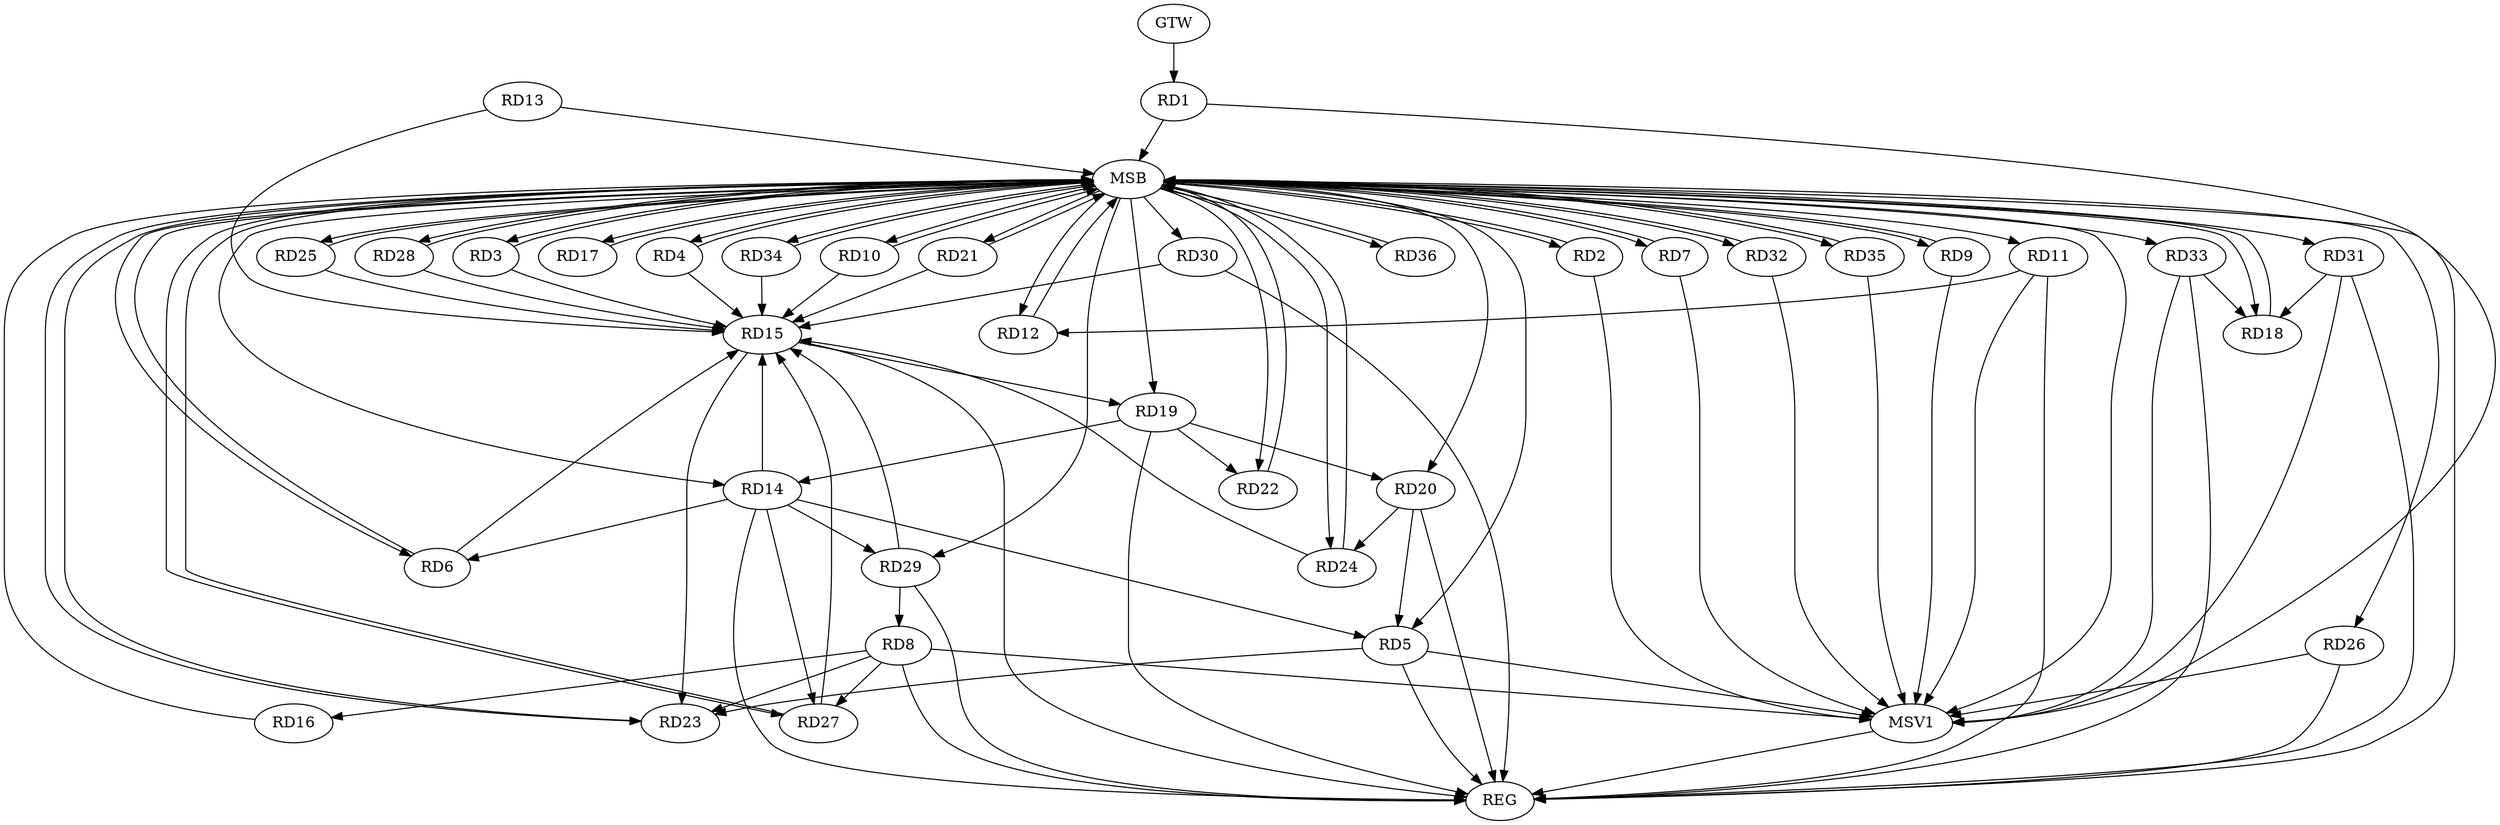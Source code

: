strict digraph G {
  RD1 [ label="RD1" ];
  RD2 [ label="RD2" ];
  RD3 [ label="RD3" ];
  RD4 [ label="RD4" ];
  RD5 [ label="RD5" ];
  RD6 [ label="RD6" ];
  RD7 [ label="RD7" ];
  RD8 [ label="RD8" ];
  RD9 [ label="RD9" ];
  RD10 [ label="RD10" ];
  RD11 [ label="RD11" ];
  RD12 [ label="RD12" ];
  RD13 [ label="RD13" ];
  RD14 [ label="RD14" ];
  RD15 [ label="RD15" ];
  RD16 [ label="RD16" ];
  RD17 [ label="RD17" ];
  RD18 [ label="RD18" ];
  RD19 [ label="RD19" ];
  RD20 [ label="RD20" ];
  RD21 [ label="RD21" ];
  RD22 [ label="RD22" ];
  RD23 [ label="RD23" ];
  RD24 [ label="RD24" ];
  RD25 [ label="RD25" ];
  RD26 [ label="RD26" ];
  RD27 [ label="RD27" ];
  RD28 [ label="RD28" ];
  RD29 [ label="RD29" ];
  RD30 [ label="RD30" ];
  RD31 [ label="RD31" ];
  RD32 [ label="RD32" ];
  RD33 [ label="RD33" ];
  RD34 [ label="RD34" ];
  RD35 [ label="RD35" ];
  RD36 [ label="RD36" ];
  GTW [ label="GTW" ];
  REG [ label="REG" ];
  MSB [ label="MSB" ];
  MSV1 [ label="MSV1" ];
  RD14 -> RD5;
  RD20 -> RD5;
  RD5 -> RD23;
  RD14 -> RD6;
  RD8 -> RD16;
  RD8 -> RD23;
  RD8 -> RD27;
  RD29 -> RD8;
  RD11 -> RD12;
  RD19 -> RD14;
  RD14 -> RD27;
  RD14 -> RD29;
  RD15 -> RD19;
  RD15 -> RD23;
  RD31 -> RD18;
  RD33 -> RD18;
  RD19 -> RD20;
  RD19 -> RD22;
  RD20 -> RD24;
  GTW -> RD1;
  RD5 -> REG;
  RD8 -> REG;
  RD11 -> REG;
  RD14 -> REG;
  RD15 -> REG;
  RD19 -> REG;
  RD20 -> REG;
  RD26 -> REG;
  RD29 -> REG;
  RD30 -> REG;
  RD31 -> REG;
  RD33 -> REG;
  RD1 -> MSB;
  MSB -> RD30;
  MSB -> REG;
  RD2 -> MSB;
  MSB -> RD11;
  MSB -> RD17;
  MSB -> RD26;
  MSB -> RD35;
  MSB -> RD36;
  RD3 -> MSB;
  MSB -> RD7;
  RD4 -> MSB;
  MSB -> RD2;
  MSB -> RD33;
  MSB -> RD34;
  RD6 -> MSB;
  RD7 -> MSB;
  RD9 -> MSB;
  MSB -> RD19;
  MSB -> RD31;
  RD10 -> MSB;
  RD12 -> MSB;
  MSB -> RD29;
  RD13 -> MSB;
  MSB -> RD6;
  MSB -> RD10;
  MSB -> RD14;
  RD16 -> MSB;
  MSB -> RD9;
  MSB -> RD12;
  MSB -> RD22;
  RD17 -> MSB;
  MSB -> RD23;
  MSB -> RD25;
  MSB -> RD32;
  RD18 -> MSB;
  RD21 -> MSB;
  RD22 -> MSB;
  MSB -> RD4;
  MSB -> RD18;
  RD23 -> MSB;
  MSB -> RD5;
  MSB -> RD28;
  RD24 -> MSB;
  MSB -> RD27;
  RD25 -> MSB;
  RD27 -> MSB;
  RD28 -> MSB;
  MSB -> RD20;
  MSB -> RD24;
  RD32 -> MSB;
  RD34 -> MSB;
  MSB -> RD3;
  RD35 -> MSB;
  RD36 -> MSB;
  MSB -> RD21;
  RD10 -> RD15;
  RD6 -> RD15;
  RD4 -> RD15;
  RD14 -> RD15;
  RD27 -> RD15;
  RD28 -> RD15;
  RD21 -> RD15;
  RD13 -> RD15;
  RD24 -> RD15;
  RD25 -> RD15;
  RD34 -> RD15;
  RD3 -> RD15;
  RD30 -> RD15;
  RD29 -> RD15;
  RD11 -> MSV1;
  RD31 -> MSV1;
  RD33 -> MSV1;
  MSB -> MSV1;
  RD1 -> MSV1;
  RD8 -> MSV1;
  RD9 -> MSV1;
  RD2 -> MSV1;
  RD26 -> MSV1;
  RD35 -> MSV1;
  RD32 -> MSV1;
  RD5 -> MSV1;
  RD7 -> MSV1;
  MSV1 -> REG;
}
